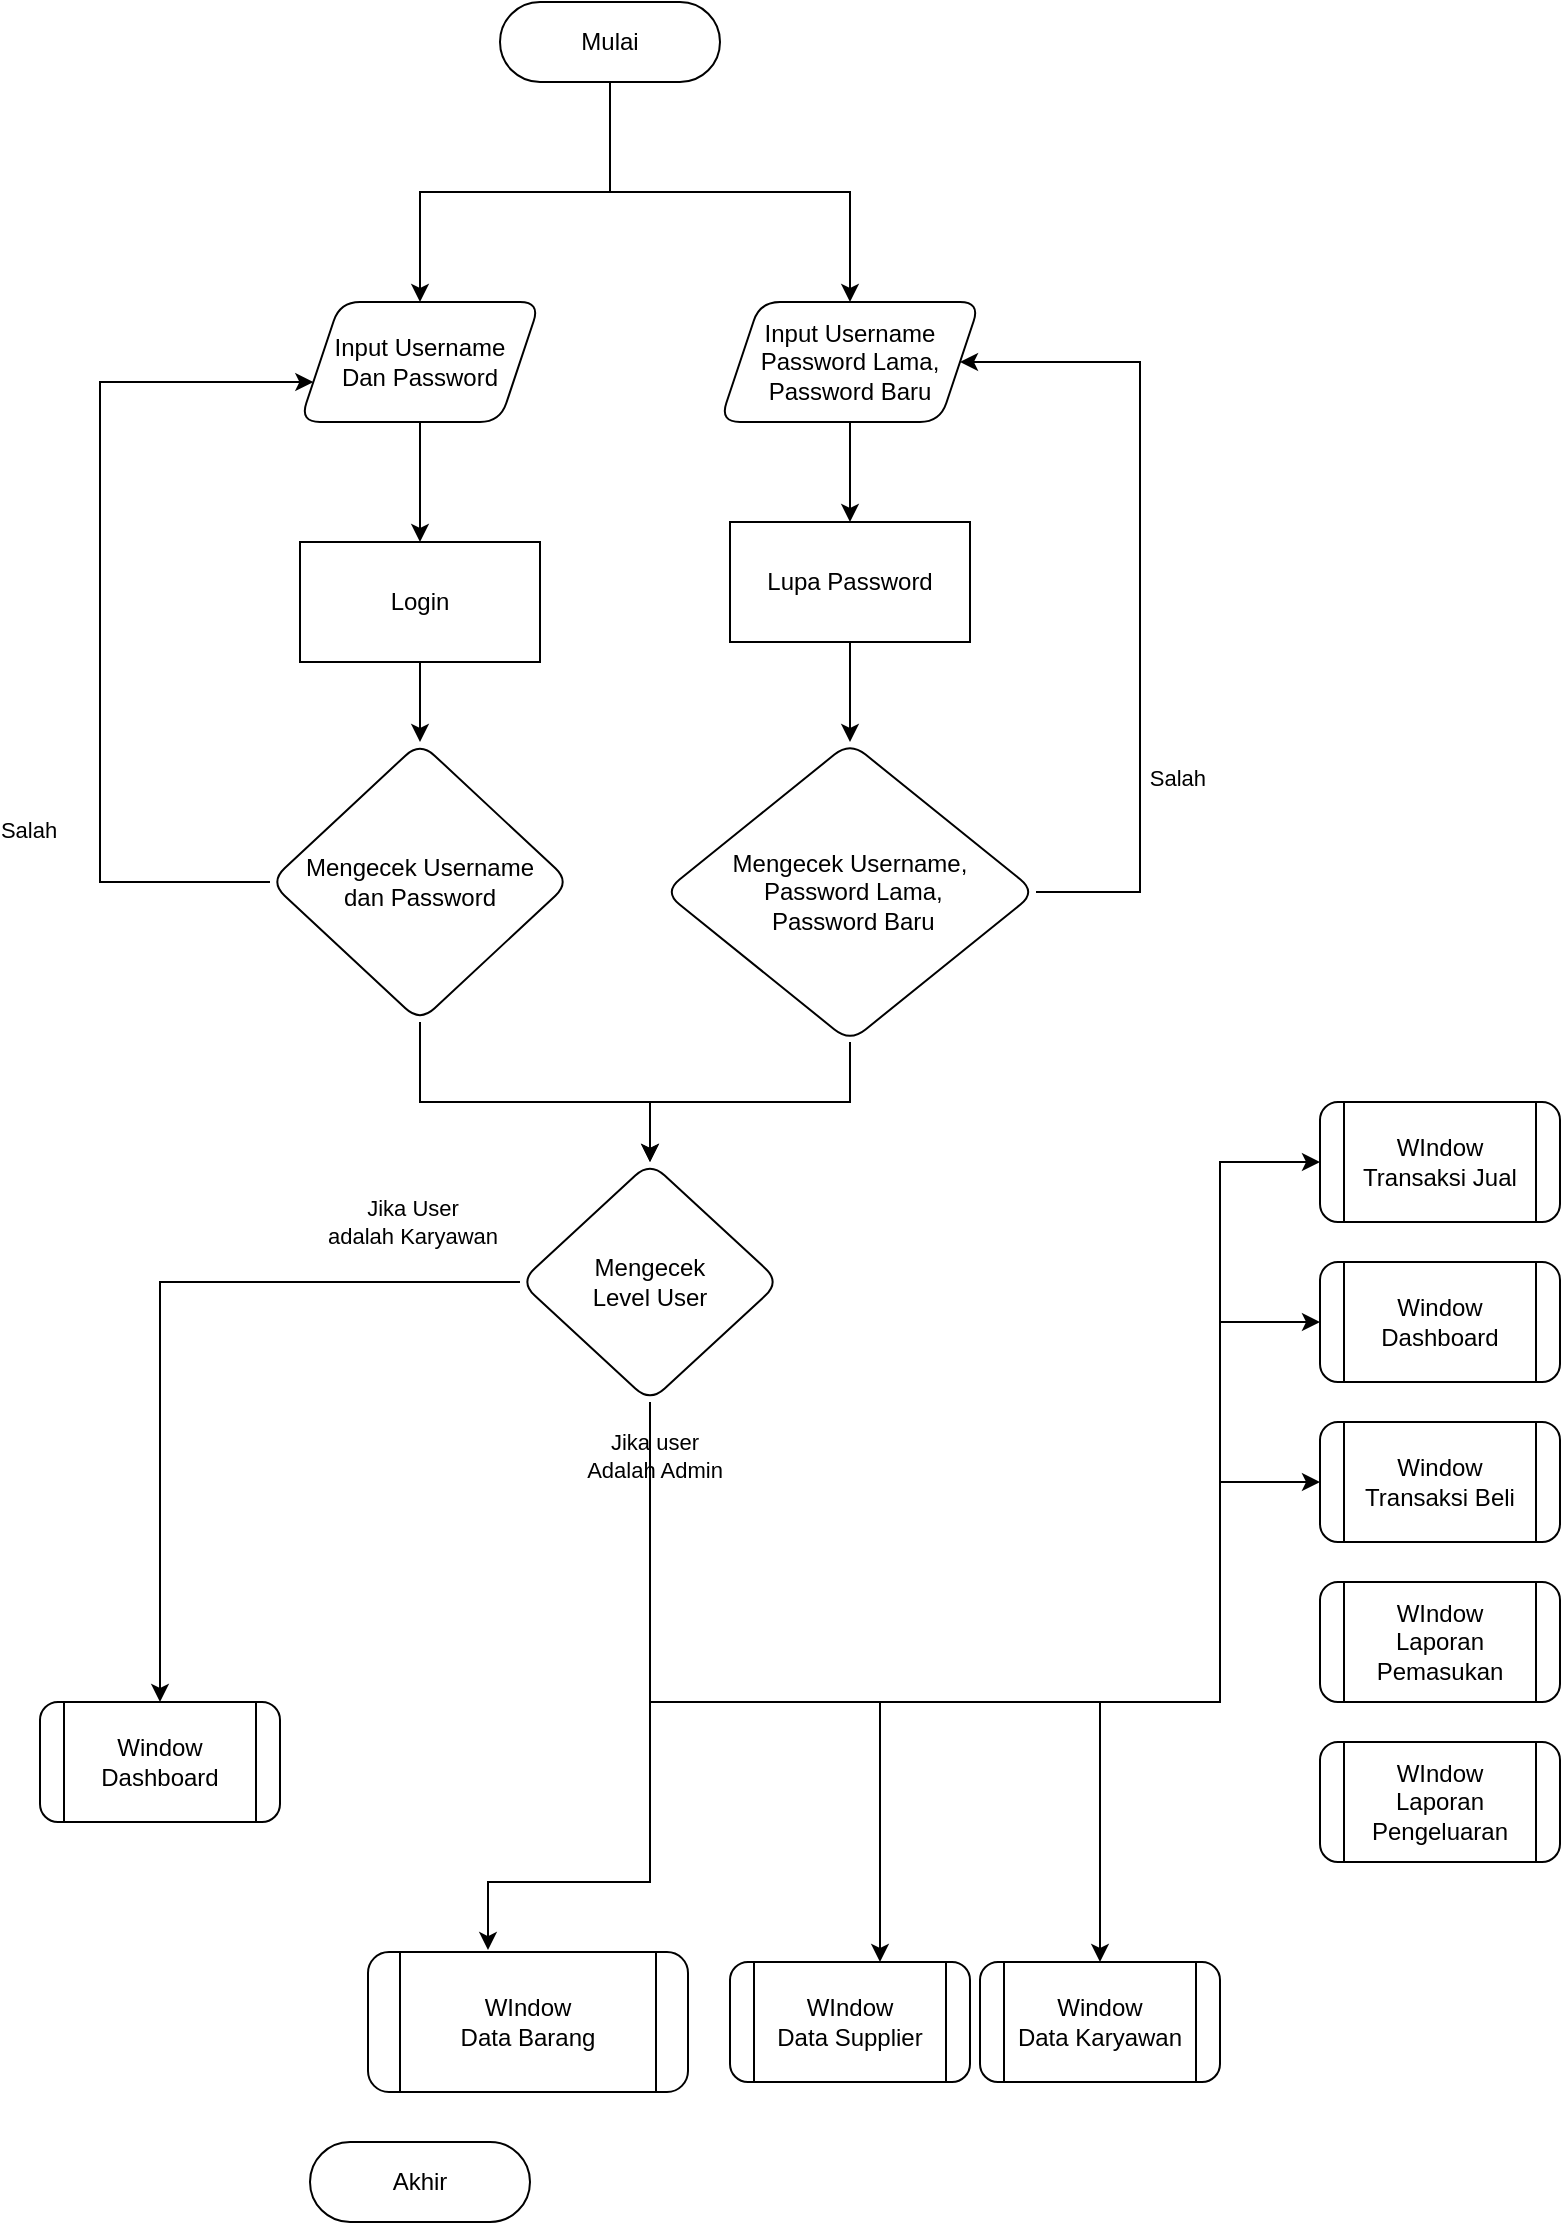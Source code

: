 <mxfile version="20.7.4" type="github">
  <diagram id="C5RBs43oDa-KdzZeNtuy" name="Page-1">
    <mxGraphModel dx="1567" dy="2909" grid="1" gridSize="10" guides="1" tooltips="1" connect="1" arrows="1" fold="1" page="1" pageScale="1" pageWidth="827" pageHeight="1169" math="0" shadow="0">
      <root>
        <mxCell id="WIyWlLk6GJQsqaUBKTNV-0" />
        <mxCell id="WIyWlLk6GJQsqaUBKTNV-1" parent="WIyWlLk6GJQsqaUBKTNV-0" />
        <mxCell id="iKpSRfrjYne2FRFm2gxy-15" style="edgeStyle=orthogonalEdgeStyle;rounded=0;orthogonalLoop=1;jettySize=auto;html=1;" edge="1" parent="WIyWlLk6GJQsqaUBKTNV-1" source="iKpSRfrjYne2FRFm2gxy-2" target="iKpSRfrjYne2FRFm2gxy-14">
          <mxGeometry relative="1" as="geometry" />
        </mxCell>
        <mxCell id="iKpSRfrjYne2FRFm2gxy-31" style="edgeStyle=orthogonalEdgeStyle;rounded=0;orthogonalLoop=1;jettySize=auto;html=1;" edge="1" parent="WIyWlLk6GJQsqaUBKTNV-1" source="iKpSRfrjYne2FRFm2gxy-2" target="iKpSRfrjYne2FRFm2gxy-27">
          <mxGeometry relative="1" as="geometry" />
        </mxCell>
        <mxCell id="iKpSRfrjYne2FRFm2gxy-2" value="Mulai" style="rounded=1;whiteSpace=wrap;html=1;arcSize=50;" vertex="1" parent="WIyWlLk6GJQsqaUBKTNV-1">
          <mxGeometry x="320" y="-1180" width="110" height="40" as="geometry" />
        </mxCell>
        <mxCell id="iKpSRfrjYne2FRFm2gxy-3" value="Akhir" style="rounded=1;whiteSpace=wrap;html=1;arcSize=50;" vertex="1" parent="WIyWlLk6GJQsqaUBKTNV-1">
          <mxGeometry x="225" y="-110" width="110" height="40" as="geometry" />
        </mxCell>
        <mxCell id="iKpSRfrjYne2FRFm2gxy-17" style="edgeStyle=orthogonalEdgeStyle;rounded=0;orthogonalLoop=1;jettySize=auto;html=1;" edge="1" parent="WIyWlLk6GJQsqaUBKTNV-1" source="iKpSRfrjYne2FRFm2gxy-4" target="iKpSRfrjYne2FRFm2gxy-14">
          <mxGeometry x="-1" y="-177" relative="1" as="geometry">
            <mxPoint x="440" y="-860" as="targetPoint" />
            <Array as="points">
              <mxPoint x="120" y="-740" />
              <mxPoint x="120" y="-990" />
            </Array>
            <mxPoint x="170" y="127" as="offset" />
          </mxGeometry>
        </mxCell>
        <mxCell id="iKpSRfrjYne2FRFm2gxy-18" value="Salah" style="edgeLabel;html=1;align=center;verticalAlign=middle;resizable=0;points=[];" vertex="1" connectable="0" parent="iKpSRfrjYne2FRFm2gxy-17">
          <mxGeometry x="-0.488" y="2" relative="1" as="geometry">
            <mxPoint x="-34" y="2" as="offset" />
          </mxGeometry>
        </mxCell>
        <mxCell id="iKpSRfrjYne2FRFm2gxy-42" style="edgeStyle=orthogonalEdgeStyle;rounded=0;orthogonalLoop=1;jettySize=auto;html=1;entryX=0.5;entryY=0;entryDx=0;entryDy=0;" edge="1" parent="WIyWlLk6GJQsqaUBKTNV-1" source="iKpSRfrjYne2FRFm2gxy-4" target="iKpSRfrjYne2FRFm2gxy-40">
          <mxGeometry relative="1" as="geometry">
            <mxPoint x="380" y="-640" as="targetPoint" />
            <Array as="points">
              <mxPoint x="280" y="-630" />
              <mxPoint x="395" y="-630" />
            </Array>
          </mxGeometry>
        </mxCell>
        <mxCell id="iKpSRfrjYne2FRFm2gxy-4" value="Mengecek Username&lt;br&gt;dan Password" style="rhombus;whiteSpace=wrap;html=1;rounded=1;" vertex="1" parent="WIyWlLk6GJQsqaUBKTNV-1">
          <mxGeometry x="205" y="-810" width="150" height="140" as="geometry" />
        </mxCell>
        <mxCell id="iKpSRfrjYne2FRFm2gxy-6" value="Window Transaksi Beli" style="shape=process;whiteSpace=wrap;html=1;backgroundOutline=1;rounded=1;" vertex="1" parent="WIyWlLk6GJQsqaUBKTNV-1">
          <mxGeometry x="730" y="-470" width="120" height="60" as="geometry" />
        </mxCell>
        <mxCell id="iKpSRfrjYne2FRFm2gxy-7" value="WIndow&lt;br&gt;Data Supplier" style="shape=process;whiteSpace=wrap;html=1;backgroundOutline=1;rounded=1;" vertex="1" parent="WIyWlLk6GJQsqaUBKTNV-1">
          <mxGeometry x="435" y="-200" width="120" height="60" as="geometry" />
        </mxCell>
        <mxCell id="iKpSRfrjYne2FRFm2gxy-8" value="WIndow Transaksi Jual" style="shape=process;whiteSpace=wrap;html=1;backgroundOutline=1;rounded=1;" vertex="1" parent="WIyWlLk6GJQsqaUBKTNV-1">
          <mxGeometry x="730" y="-630" width="120" height="60" as="geometry" />
        </mxCell>
        <mxCell id="iKpSRfrjYne2FRFm2gxy-9" value="Window &lt;br&gt;Data Karyawan" style="shape=process;whiteSpace=wrap;html=1;backgroundOutline=1;rounded=1;" vertex="1" parent="WIyWlLk6GJQsqaUBKTNV-1">
          <mxGeometry x="560" y="-200" width="120" height="60" as="geometry" />
        </mxCell>
        <mxCell id="iKpSRfrjYne2FRFm2gxy-10" value="WIndow &lt;br&gt;Data Barang" style="shape=process;whiteSpace=wrap;html=1;backgroundOutline=1;rounded=1;" vertex="1" parent="WIyWlLk6GJQsqaUBKTNV-1">
          <mxGeometry x="254" y="-205" width="160" height="70" as="geometry" />
        </mxCell>
        <mxCell id="iKpSRfrjYne2FRFm2gxy-11" value="Window &lt;br&gt;Dashboard" style="shape=process;whiteSpace=wrap;html=1;backgroundOutline=1;rounded=1;" vertex="1" parent="WIyWlLk6GJQsqaUBKTNV-1">
          <mxGeometry x="90" y="-330" width="120" height="60" as="geometry" />
        </mxCell>
        <mxCell id="iKpSRfrjYne2FRFm2gxy-20" style="edgeStyle=orthogonalEdgeStyle;rounded=0;orthogonalLoop=1;jettySize=auto;html=1;" edge="1" parent="WIyWlLk6GJQsqaUBKTNV-1" source="iKpSRfrjYne2FRFm2gxy-14" target="iKpSRfrjYne2FRFm2gxy-19">
          <mxGeometry relative="1" as="geometry" />
        </mxCell>
        <mxCell id="iKpSRfrjYne2FRFm2gxy-14" value="Input Username &lt;br&gt;Dan Password" style="shape=parallelogram;perimeter=parallelogramPerimeter;whiteSpace=wrap;html=1;fixedSize=1;rounded=1;" vertex="1" parent="WIyWlLk6GJQsqaUBKTNV-1">
          <mxGeometry x="220" y="-1030" width="120" height="60" as="geometry" />
        </mxCell>
        <mxCell id="iKpSRfrjYne2FRFm2gxy-21" style="edgeStyle=orthogonalEdgeStyle;rounded=0;orthogonalLoop=1;jettySize=auto;html=1;" edge="1" parent="WIyWlLk6GJQsqaUBKTNV-1" source="iKpSRfrjYne2FRFm2gxy-19" target="iKpSRfrjYne2FRFm2gxy-4">
          <mxGeometry relative="1" as="geometry" />
        </mxCell>
        <mxCell id="iKpSRfrjYne2FRFm2gxy-19" value="Login" style="rounded=0;whiteSpace=wrap;html=1;" vertex="1" parent="WIyWlLk6GJQsqaUBKTNV-1">
          <mxGeometry x="220" y="-910" width="120" height="60" as="geometry" />
        </mxCell>
        <mxCell id="iKpSRfrjYne2FRFm2gxy-28" style="edgeStyle=orthogonalEdgeStyle;rounded=0;orthogonalLoop=1;jettySize=auto;html=1;" edge="1" parent="WIyWlLk6GJQsqaUBKTNV-1" source="iKpSRfrjYne2FRFm2gxy-22" target="iKpSRfrjYne2FRFm2gxy-25">
          <mxGeometry relative="1" as="geometry" />
        </mxCell>
        <mxCell id="iKpSRfrjYne2FRFm2gxy-22" value="Lupa Password" style="rounded=0;whiteSpace=wrap;html=1;" vertex="1" parent="WIyWlLk6GJQsqaUBKTNV-1">
          <mxGeometry x="435" y="-920" width="120" height="60" as="geometry" />
        </mxCell>
        <mxCell id="iKpSRfrjYne2FRFm2gxy-26" style="edgeStyle=orthogonalEdgeStyle;rounded=0;orthogonalLoop=1;jettySize=auto;html=1;entryX=1;entryY=0.5;entryDx=0;entryDy=0;" edge="1" parent="WIyWlLk6GJQsqaUBKTNV-1" source="iKpSRfrjYne2FRFm2gxy-25" target="iKpSRfrjYne2FRFm2gxy-27">
          <mxGeometry relative="1" as="geometry">
            <mxPoint x="640" y="-1010" as="targetPoint" />
            <Array as="points">
              <mxPoint x="640" y="-735" />
              <mxPoint x="640" y="-1000" />
            </Array>
          </mxGeometry>
        </mxCell>
        <mxCell id="iKpSRfrjYne2FRFm2gxy-32" value="Salah&amp;nbsp;" style="edgeLabel;html=1;align=center;verticalAlign=middle;resizable=0;points=[];" vertex="1" connectable="0" parent="iKpSRfrjYne2FRFm2gxy-26">
          <mxGeometry x="-0.461" y="4" relative="1" as="geometry">
            <mxPoint x="24" as="offset" />
          </mxGeometry>
        </mxCell>
        <mxCell id="iKpSRfrjYne2FRFm2gxy-41" style="edgeStyle=orthogonalEdgeStyle;rounded=0;orthogonalLoop=1;jettySize=auto;html=1;entryX=0.5;entryY=0;entryDx=0;entryDy=0;" edge="1" parent="WIyWlLk6GJQsqaUBKTNV-1" source="iKpSRfrjYne2FRFm2gxy-25" target="iKpSRfrjYne2FRFm2gxy-40">
          <mxGeometry relative="1" as="geometry" />
        </mxCell>
        <mxCell id="iKpSRfrjYne2FRFm2gxy-25" value="Mengecek Username,&lt;br&gt;&amp;nbsp;Password Lama,&lt;br&gt;&amp;nbsp;Password Baru" style="rhombus;whiteSpace=wrap;html=1;rounded=1;" vertex="1" parent="WIyWlLk6GJQsqaUBKTNV-1">
          <mxGeometry x="402" y="-810" width="186" height="150" as="geometry" />
        </mxCell>
        <mxCell id="iKpSRfrjYne2FRFm2gxy-30" style="edgeStyle=orthogonalEdgeStyle;rounded=0;orthogonalLoop=1;jettySize=auto;html=1;" edge="1" parent="WIyWlLk6GJQsqaUBKTNV-1" source="iKpSRfrjYne2FRFm2gxy-27" target="iKpSRfrjYne2FRFm2gxy-22">
          <mxGeometry relative="1" as="geometry" />
        </mxCell>
        <mxCell id="iKpSRfrjYne2FRFm2gxy-27" value="Input Username &lt;br&gt;Password Lama,&lt;br&gt;Password Baru" style="shape=parallelogram;perimeter=parallelogramPerimeter;whiteSpace=wrap;html=1;fixedSize=1;rounded=1;" vertex="1" parent="WIyWlLk6GJQsqaUBKTNV-1">
          <mxGeometry x="430" y="-1030" width="130" height="60" as="geometry" />
        </mxCell>
        <mxCell id="iKpSRfrjYne2FRFm2gxy-43" style="edgeStyle=orthogonalEdgeStyle;rounded=0;orthogonalLoop=1;jettySize=auto;html=1;entryX=0.5;entryY=0;entryDx=0;entryDy=0;" edge="1" parent="WIyWlLk6GJQsqaUBKTNV-1" source="iKpSRfrjYne2FRFm2gxy-40" target="iKpSRfrjYne2FRFm2gxy-11">
          <mxGeometry relative="1" as="geometry">
            <mxPoint x="130" y="-370" as="targetPoint" />
            <Array as="points">
              <mxPoint x="150" y="-540" />
            </Array>
          </mxGeometry>
        </mxCell>
        <mxCell id="iKpSRfrjYne2FRFm2gxy-44" value="Jika User &lt;br&gt;adalah Karyawan" style="edgeLabel;html=1;align=center;verticalAlign=middle;resizable=0;points=[];" vertex="1" connectable="0" parent="iKpSRfrjYne2FRFm2gxy-43">
          <mxGeometry x="-0.748" y="2" relative="1" as="geometry">
            <mxPoint x="-5" y="-32" as="offset" />
          </mxGeometry>
        </mxCell>
        <mxCell id="iKpSRfrjYne2FRFm2gxy-53" style="edgeStyle=orthogonalEdgeStyle;rounded=0;orthogonalLoop=1;jettySize=auto;html=1;entryX=0.375;entryY=-0.014;entryDx=0;entryDy=0;entryPerimeter=0;" edge="1" parent="WIyWlLk6GJQsqaUBKTNV-1" source="iKpSRfrjYne2FRFm2gxy-40" target="iKpSRfrjYne2FRFm2gxy-10">
          <mxGeometry relative="1" as="geometry">
            <Array as="points">
              <mxPoint x="395" y="-240" />
              <mxPoint x="314" y="-240" />
            </Array>
          </mxGeometry>
        </mxCell>
        <mxCell id="iKpSRfrjYne2FRFm2gxy-54" value="Jika user&lt;br&gt;Adalah Admin" style="edgeLabel;html=1;align=center;verticalAlign=middle;resizable=0;points=[];" vertex="1" connectable="0" parent="iKpSRfrjYne2FRFm2gxy-53">
          <mxGeometry x="-0.848" y="2" relative="1" as="geometry">
            <mxPoint as="offset" />
          </mxGeometry>
        </mxCell>
        <mxCell id="iKpSRfrjYne2FRFm2gxy-55" style="edgeStyle=orthogonalEdgeStyle;rounded=0;orthogonalLoop=1;jettySize=auto;html=1;" edge="1" parent="WIyWlLk6GJQsqaUBKTNV-1" source="iKpSRfrjYne2FRFm2gxy-40" target="iKpSRfrjYne2FRFm2gxy-7">
          <mxGeometry relative="1" as="geometry">
            <Array as="points">
              <mxPoint x="395" y="-330" />
              <mxPoint x="510" y="-330" />
            </Array>
          </mxGeometry>
        </mxCell>
        <mxCell id="iKpSRfrjYne2FRFm2gxy-56" style="edgeStyle=orthogonalEdgeStyle;rounded=0;orthogonalLoop=1;jettySize=auto;html=1;" edge="1" parent="WIyWlLk6GJQsqaUBKTNV-1" source="iKpSRfrjYne2FRFm2gxy-40" target="iKpSRfrjYne2FRFm2gxy-8">
          <mxGeometry relative="1" as="geometry">
            <Array as="points">
              <mxPoint x="395" y="-330" />
              <mxPoint x="680" y="-330" />
              <mxPoint x="680" y="-600" />
            </Array>
          </mxGeometry>
        </mxCell>
        <mxCell id="iKpSRfrjYne2FRFm2gxy-58" style="edgeStyle=orthogonalEdgeStyle;rounded=0;orthogonalLoop=1;jettySize=auto;html=1;entryX=0;entryY=0.5;entryDx=0;entryDy=0;" edge="1" parent="WIyWlLk6GJQsqaUBKTNV-1" source="iKpSRfrjYne2FRFm2gxy-40" target="iKpSRfrjYne2FRFm2gxy-6">
          <mxGeometry relative="1" as="geometry">
            <Array as="points">
              <mxPoint x="395" y="-330" />
              <mxPoint x="680" y="-330" />
              <mxPoint x="680" y="-440" />
            </Array>
          </mxGeometry>
        </mxCell>
        <mxCell id="iKpSRfrjYne2FRFm2gxy-59" style="edgeStyle=orthogonalEdgeStyle;rounded=0;orthogonalLoop=1;jettySize=auto;html=1;entryX=0.5;entryY=0;entryDx=0;entryDy=0;" edge="1" parent="WIyWlLk6GJQsqaUBKTNV-1" source="iKpSRfrjYne2FRFm2gxy-40" target="iKpSRfrjYne2FRFm2gxy-9">
          <mxGeometry relative="1" as="geometry">
            <Array as="points">
              <mxPoint x="395" y="-330" />
              <mxPoint x="620" y="-330" />
            </Array>
          </mxGeometry>
        </mxCell>
        <mxCell id="iKpSRfrjYne2FRFm2gxy-63" style="edgeStyle=orthogonalEdgeStyle;rounded=0;orthogonalLoop=1;jettySize=auto;html=1;entryX=0;entryY=0.5;entryDx=0;entryDy=0;" edge="1" parent="WIyWlLk6GJQsqaUBKTNV-1" source="iKpSRfrjYne2FRFm2gxy-40" target="iKpSRfrjYne2FRFm2gxy-60">
          <mxGeometry relative="1" as="geometry">
            <Array as="points">
              <mxPoint x="395" y="-330" />
              <mxPoint x="680" y="-330" />
              <mxPoint x="680" y="-520" />
            </Array>
          </mxGeometry>
        </mxCell>
        <mxCell id="iKpSRfrjYne2FRFm2gxy-40" value="Mengecek &lt;br&gt;Level User" style="rhombus;whiteSpace=wrap;html=1;rounded=1;" vertex="1" parent="WIyWlLk6GJQsqaUBKTNV-1">
          <mxGeometry x="330" y="-600" width="130" height="120" as="geometry" />
        </mxCell>
        <mxCell id="iKpSRfrjYne2FRFm2gxy-60" value="Window &lt;br&gt;Dashboard" style="shape=process;whiteSpace=wrap;html=1;backgroundOutline=1;rounded=1;" vertex="1" parent="WIyWlLk6GJQsqaUBKTNV-1">
          <mxGeometry x="730" y="-550" width="120" height="60" as="geometry" />
        </mxCell>
        <mxCell id="iKpSRfrjYne2FRFm2gxy-61" value="WIndow &lt;br&gt;Laporan Pemasukan" style="shape=process;whiteSpace=wrap;html=1;backgroundOutline=1;rounded=1;" vertex="1" parent="WIyWlLk6GJQsqaUBKTNV-1">
          <mxGeometry x="730" y="-390" width="120" height="60" as="geometry" />
        </mxCell>
        <mxCell id="iKpSRfrjYne2FRFm2gxy-62" value="WIndow &lt;br&gt;Laporan Pengeluaran" style="shape=process;whiteSpace=wrap;html=1;backgroundOutline=1;rounded=1;" vertex="1" parent="WIyWlLk6GJQsqaUBKTNV-1">
          <mxGeometry x="730" y="-310" width="120" height="60" as="geometry" />
        </mxCell>
      </root>
    </mxGraphModel>
  </diagram>
</mxfile>
